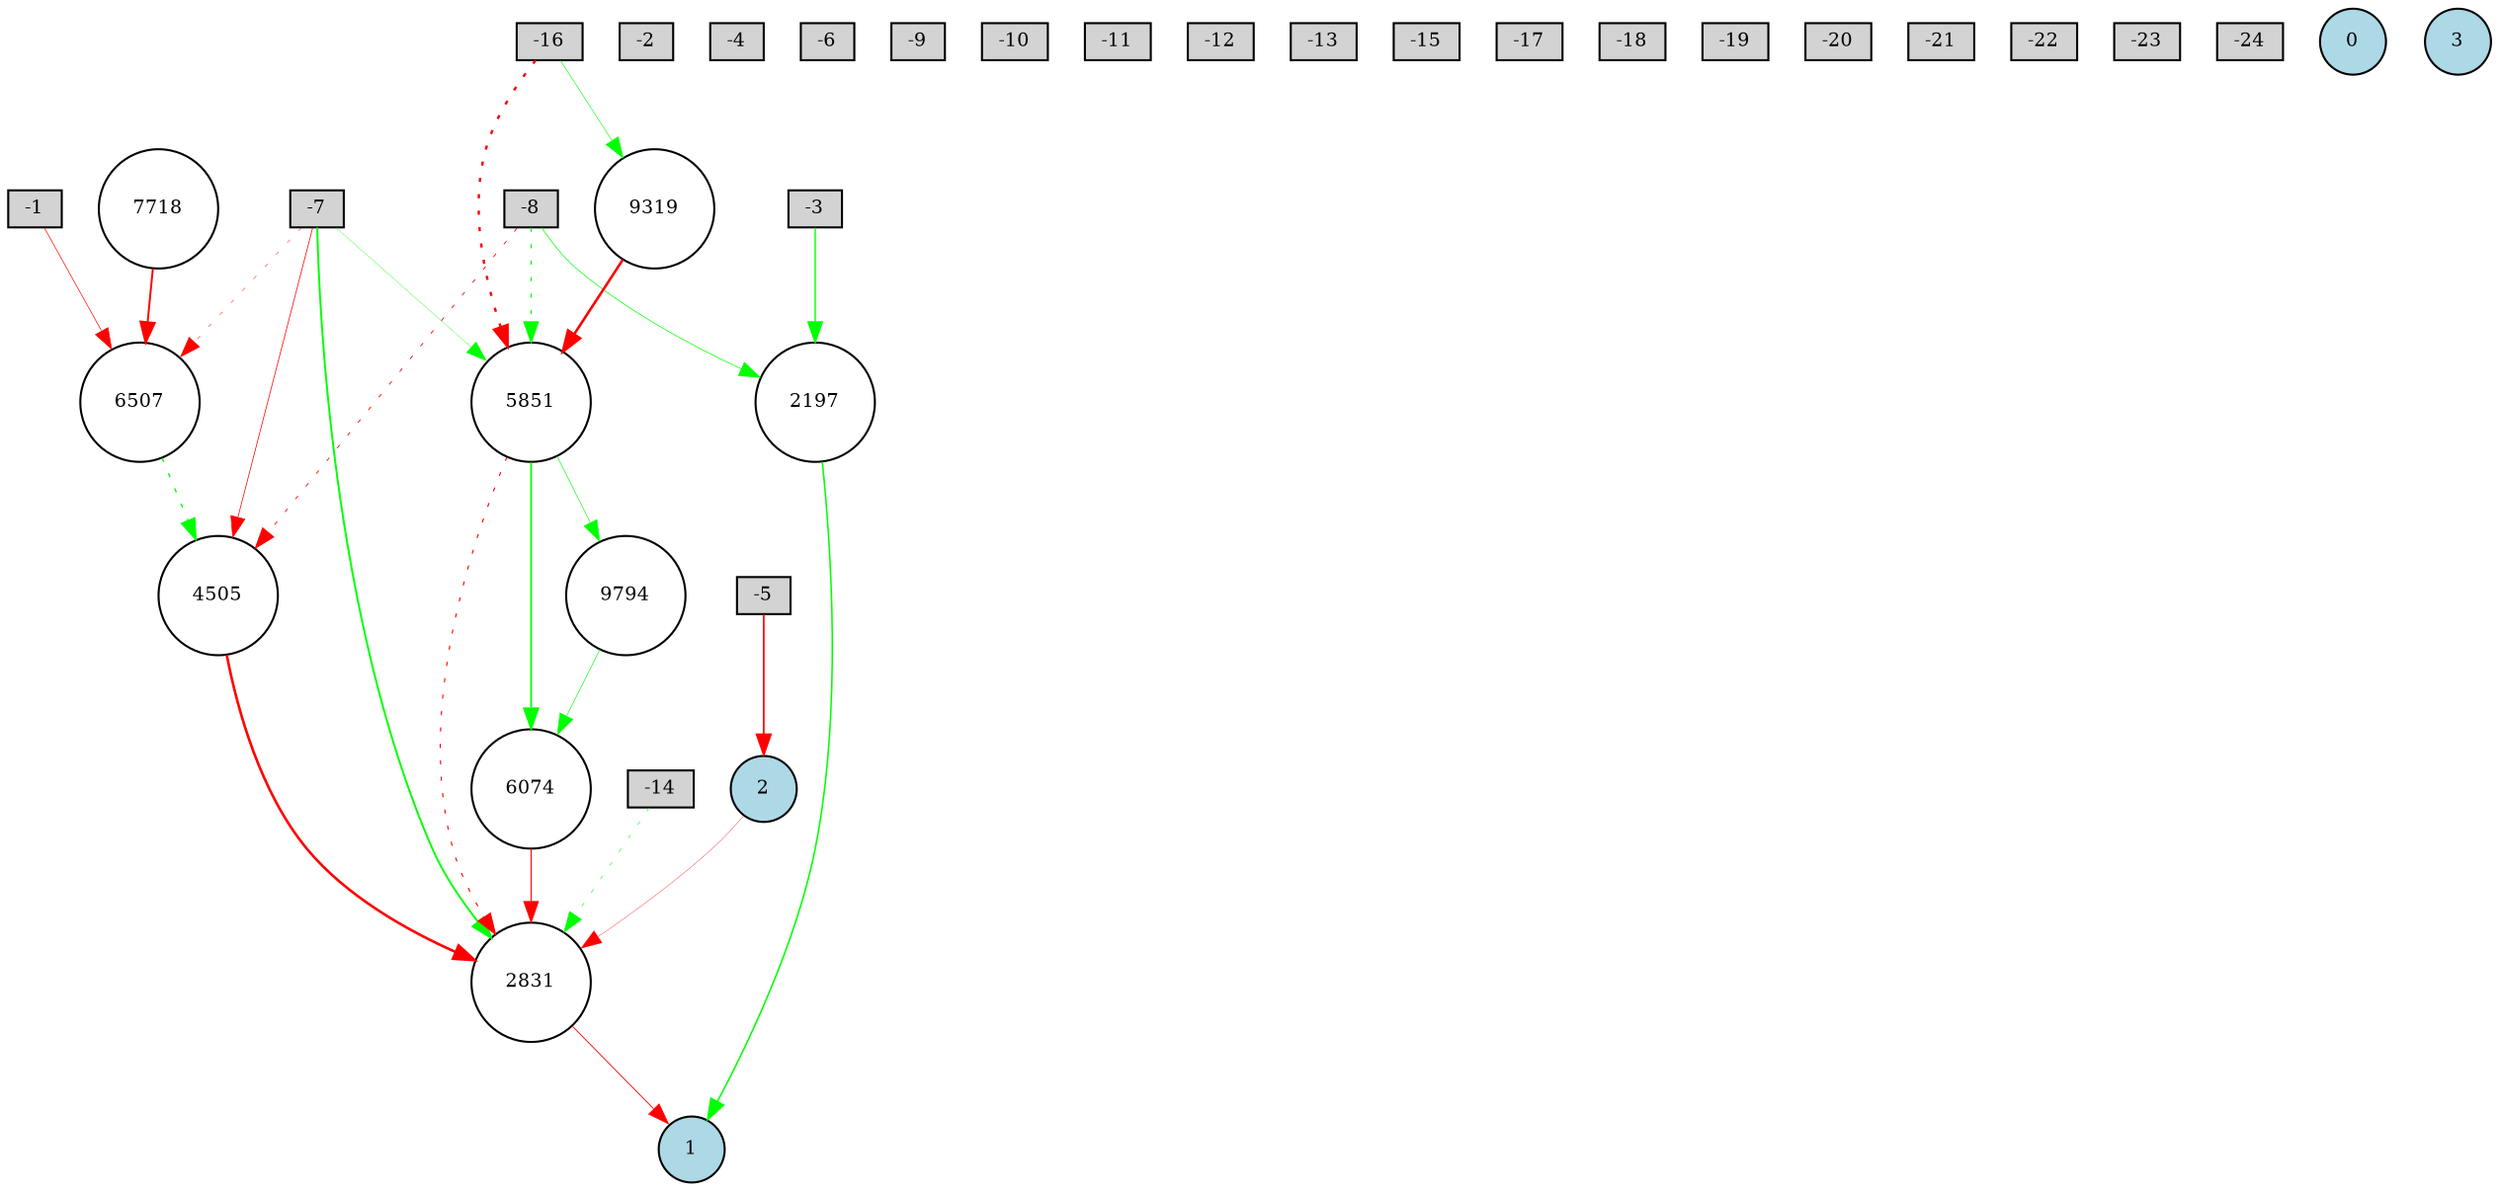 digraph {
	node [fontsize=9 height=0.2 shape=circle width=0.2]
	-1 [fillcolor=lightgray shape=box style=filled]
	-2 [fillcolor=lightgray shape=box style=filled]
	-3 [fillcolor=lightgray shape=box style=filled]
	-4 [fillcolor=lightgray shape=box style=filled]
	-5 [fillcolor=lightgray shape=box style=filled]
	-6 [fillcolor=lightgray shape=box style=filled]
	-7 [fillcolor=lightgray shape=box style=filled]
	-8 [fillcolor=lightgray shape=box style=filled]
	-9 [fillcolor=lightgray shape=box style=filled]
	-10 [fillcolor=lightgray shape=box style=filled]
	-11 [fillcolor=lightgray shape=box style=filled]
	-12 [fillcolor=lightgray shape=box style=filled]
	-13 [fillcolor=lightgray shape=box style=filled]
	-14 [fillcolor=lightgray shape=box style=filled]
	-15 [fillcolor=lightgray shape=box style=filled]
	-16 [fillcolor=lightgray shape=box style=filled]
	-17 [fillcolor=lightgray shape=box style=filled]
	-18 [fillcolor=lightgray shape=box style=filled]
	-19 [fillcolor=lightgray shape=box style=filled]
	-20 [fillcolor=lightgray shape=box style=filled]
	-21 [fillcolor=lightgray shape=box style=filled]
	-22 [fillcolor=lightgray shape=box style=filled]
	-23 [fillcolor=lightgray shape=box style=filled]
	-24 [fillcolor=lightgray shape=box style=filled]
	0 [fillcolor=lightblue style=filled]
	1 [fillcolor=lightblue style=filled]
	2 [fillcolor=lightblue style=filled]
	3 [fillcolor=lightblue style=filled]
	9794 [fillcolor=white style=filled]
	7718 [fillcolor=white style=filled]
	9319 [fillcolor=white style=filled]
	6507 [fillcolor=white style=filled]
	2831 [fillcolor=white style=filled]
	2197 [fillcolor=white style=filled]
	4505 [fillcolor=white style=filled]
	6074 [fillcolor=white style=filled]
	5851 [fillcolor=white style=filled]
	6074 -> 2831 [color=red penwidth=0.5261448666736723 style=solid]
	-7 -> 6507 [color=red penwidth=0.21606747839897383 style=dotted]
	9319 -> 5851 [color=red penwidth=1.241868781130604 style=solid]
	7718 -> 6507 [color=red penwidth=0.9432023884874944 style=solid]
	5851 -> 2831 [color=red penwidth=0.5370963013094403 style=dotted]
	-8 -> 5851 [color=green penwidth=0.6082064097376592 style=dotted]
	-7 -> 4505 [color=red penwidth=0.36028108029556494 style=solid]
	-8 -> 4505 [color=red penwidth=0.4155175396269317 style=dotted]
	-16 -> 5851 [color=red penwidth=1.1584573816780142 style=dotted]
	-7 -> 2831 [color=green penwidth=0.9325396688488501 style=solid]
	5851 -> 9794 [color=green penwidth=0.30000000000000004 style=solid]
	2831 -> 1 [color=red penwidth=0.42653983702270826 style=solid]
	-8 -> 2197 [color=green penwidth=0.34134447962786474 style=solid]
	-16 -> 9319 [color=green penwidth=0.2897072952772276 style=solid]
	5851 -> 6074 [color=green penwidth=0.8380834770514834 style=solid]
	6507 -> 4505 [color=green penwidth=0.6790149808185936 style=dotted]
	-14 -> 2831 [color=green penwidth=0.2800862159545641 style=dotted]
	2197 -> 1 [color=green penwidth=0.7480674194881914 style=solid]
	-3 -> 2197 [color=green penwidth=0.6480754940950388 style=solid]
	-1 -> 6507 [color=red penwidth=0.32390109962919655 style=solid]
	-7 -> 5851 [color=green penwidth=0.16390319332905445 style=solid]
	4505 -> 2831 [color=red penwidth=1.2638665076277933 style=solid]
	2 -> 2831 [color=red penwidth=0.16650542887595116 style=solid]
	-5 -> 2 [color=red penwidth=0.8406518957148094 style=solid]
	9794 -> 6074 [color=green penwidth=0.30402867371821546 style=solid]
}
